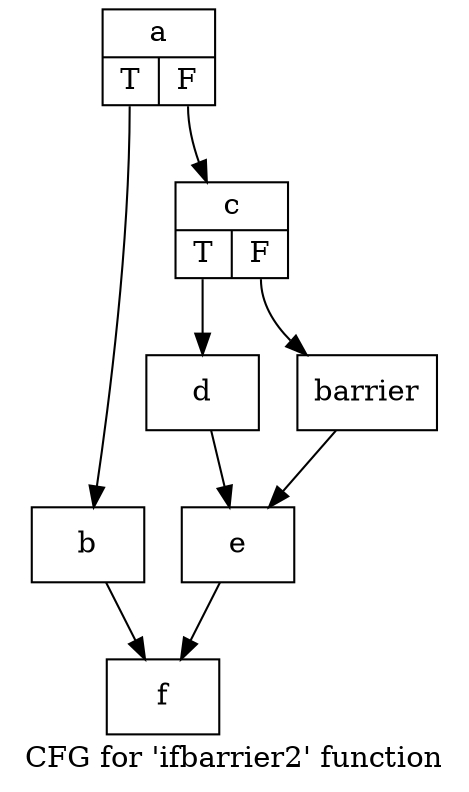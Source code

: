 digraph "CFG for 'ifbarrier2' function" {
	label="CFG for 'ifbarrier2' function";

	Node0x2ad8860 [shape=record,label="{a|{<s0>T|<s1>F}}"];
	Node0x2ad8860:s0 -> Node0x2ad60a0;
	Node0x2ad8860:s1 -> Node0x2ad8430;
	Node0x2ad60a0 [shape=record,label="{b}"];
	Node0x2ad60a0 -> Node0x2ad7380;
	Node0x2ad8430 [shape=record,label="{c|{<s0>T|<s1>F}}"];
	Node0x2ad8430:s0 -> Node0x2ad7480;
	Node0x2ad8430:s1 -> Node0x2ad7570;
	Node0x2ad7480 [shape=record,label="{d}"];
	Node0x2ad7480 -> Node0x2ad76a0;
	Node0x2ad7570 [shape=record,label="{barrier}"];
	Node0x2ad7570 -> Node0x2ad76a0;
	Node0x2ad76a0 [shape=record,label="{e}"];
	Node0x2ad76a0 -> Node0x2ad7380;
	Node0x2ad7380 [shape=record,label="{f}"];
}
